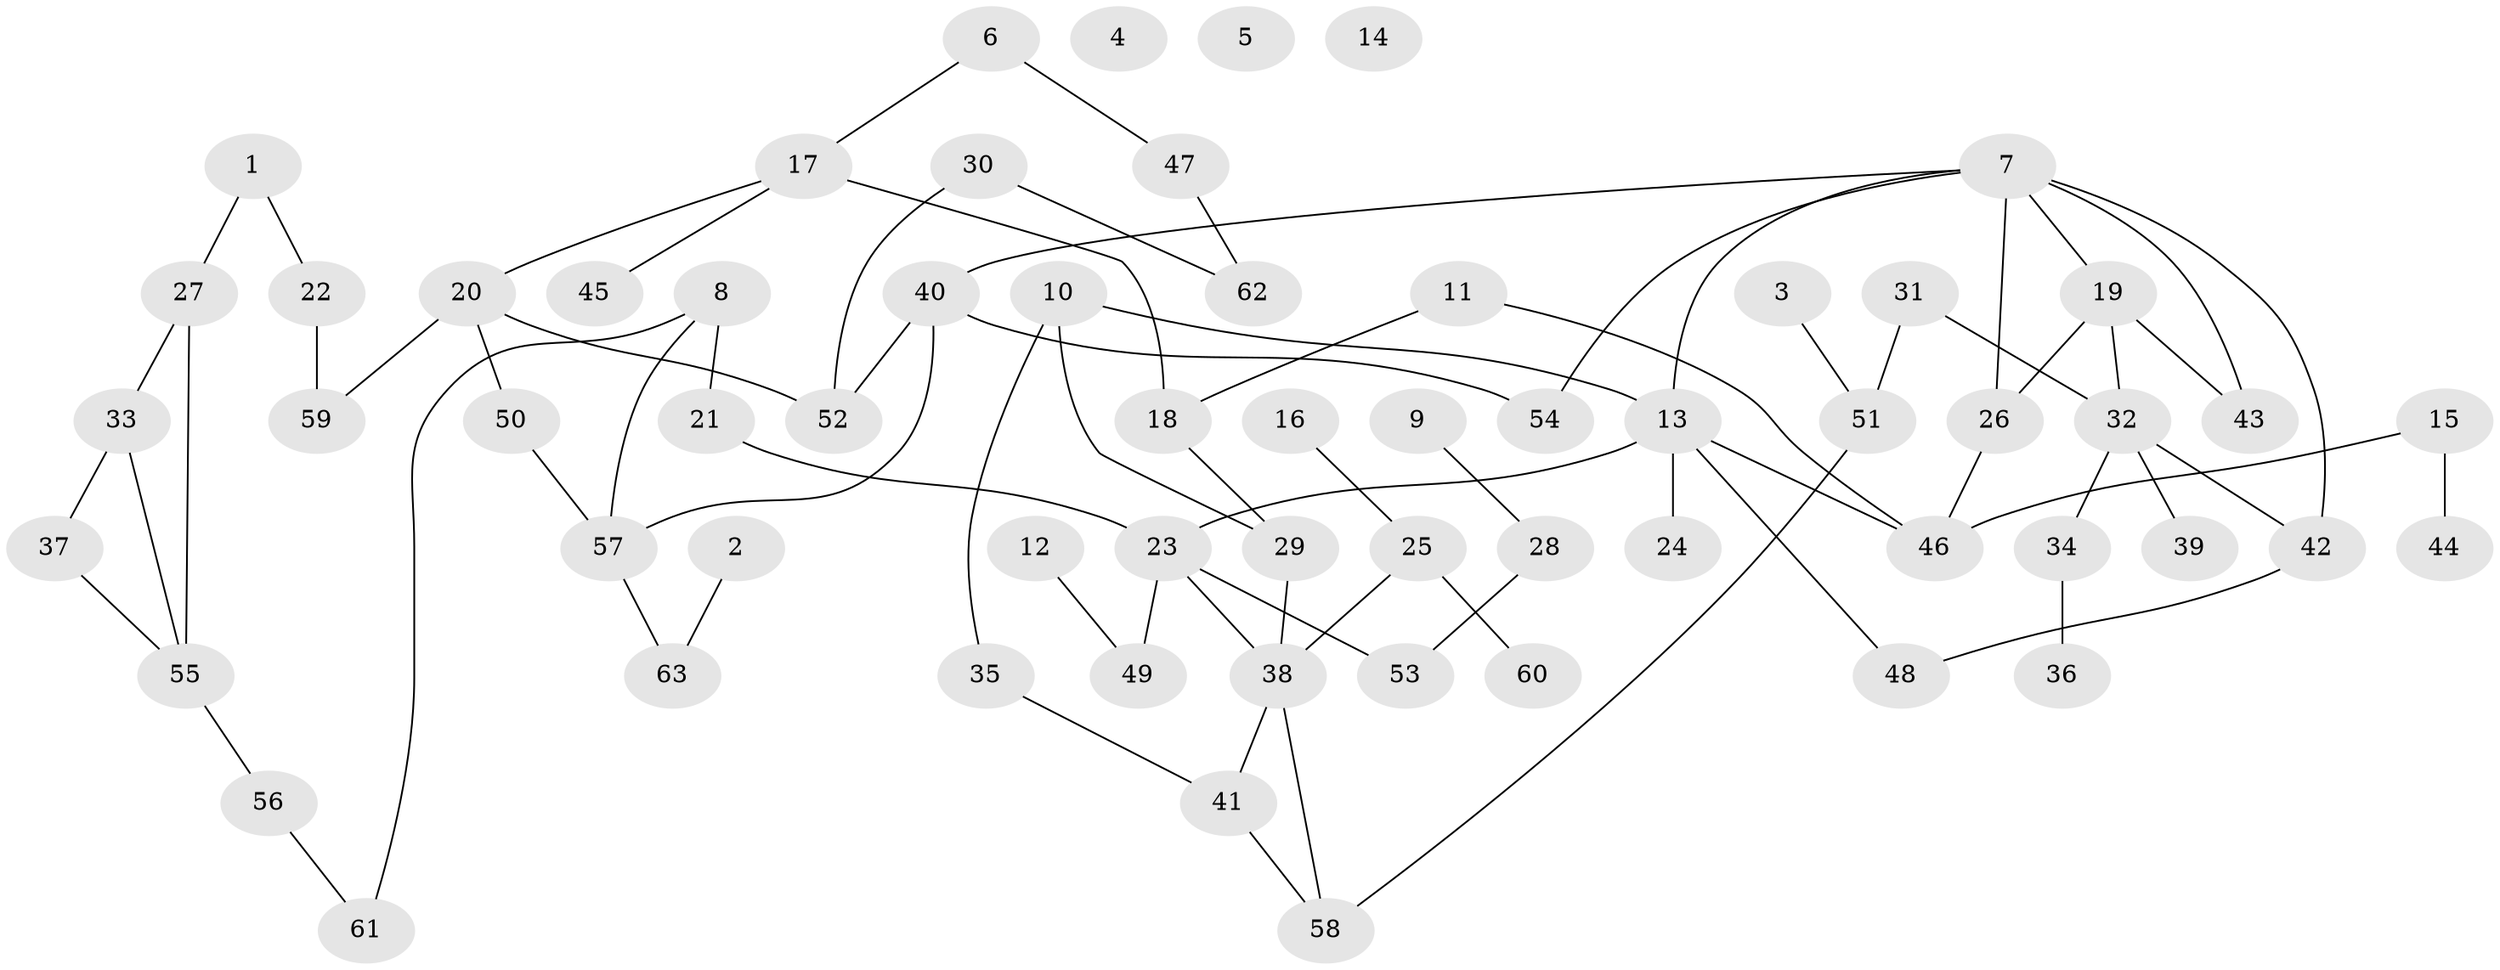 // coarse degree distribution, {2: 0.16129032258064516, 1: 0.3548387096774194, 0: 0.0967741935483871, 7: 0.03225806451612903, 5: 0.06451612903225806, 3: 0.1935483870967742, 4: 0.06451612903225806, 8: 0.03225806451612903}
// Generated by graph-tools (version 1.1) at 2025/16/03/04/25 18:16:45]
// undirected, 63 vertices, 77 edges
graph export_dot {
graph [start="1"]
  node [color=gray90,style=filled];
  1;
  2;
  3;
  4;
  5;
  6;
  7;
  8;
  9;
  10;
  11;
  12;
  13;
  14;
  15;
  16;
  17;
  18;
  19;
  20;
  21;
  22;
  23;
  24;
  25;
  26;
  27;
  28;
  29;
  30;
  31;
  32;
  33;
  34;
  35;
  36;
  37;
  38;
  39;
  40;
  41;
  42;
  43;
  44;
  45;
  46;
  47;
  48;
  49;
  50;
  51;
  52;
  53;
  54;
  55;
  56;
  57;
  58;
  59;
  60;
  61;
  62;
  63;
  1 -- 22;
  1 -- 27;
  2 -- 63;
  3 -- 51;
  6 -- 17;
  6 -- 47;
  7 -- 13;
  7 -- 19;
  7 -- 26;
  7 -- 40;
  7 -- 42;
  7 -- 43;
  7 -- 54;
  8 -- 21;
  8 -- 57;
  8 -- 61;
  9 -- 28;
  10 -- 13;
  10 -- 29;
  10 -- 35;
  11 -- 18;
  11 -- 46;
  12 -- 49;
  13 -- 23;
  13 -- 24;
  13 -- 46;
  13 -- 48;
  15 -- 44;
  15 -- 46;
  16 -- 25;
  17 -- 18;
  17 -- 20;
  17 -- 45;
  18 -- 29;
  19 -- 26;
  19 -- 32;
  19 -- 43;
  20 -- 50;
  20 -- 52;
  20 -- 59;
  21 -- 23;
  22 -- 59;
  23 -- 38;
  23 -- 49;
  23 -- 53;
  25 -- 38;
  25 -- 60;
  26 -- 46;
  27 -- 33;
  27 -- 55;
  28 -- 53;
  29 -- 38;
  30 -- 52;
  30 -- 62;
  31 -- 32;
  31 -- 51;
  32 -- 34;
  32 -- 39;
  32 -- 42;
  33 -- 37;
  33 -- 55;
  34 -- 36;
  35 -- 41;
  37 -- 55;
  38 -- 41;
  38 -- 58;
  40 -- 52;
  40 -- 54;
  40 -- 57;
  41 -- 58;
  42 -- 48;
  47 -- 62;
  50 -- 57;
  51 -- 58;
  55 -- 56;
  56 -- 61;
  57 -- 63;
}

